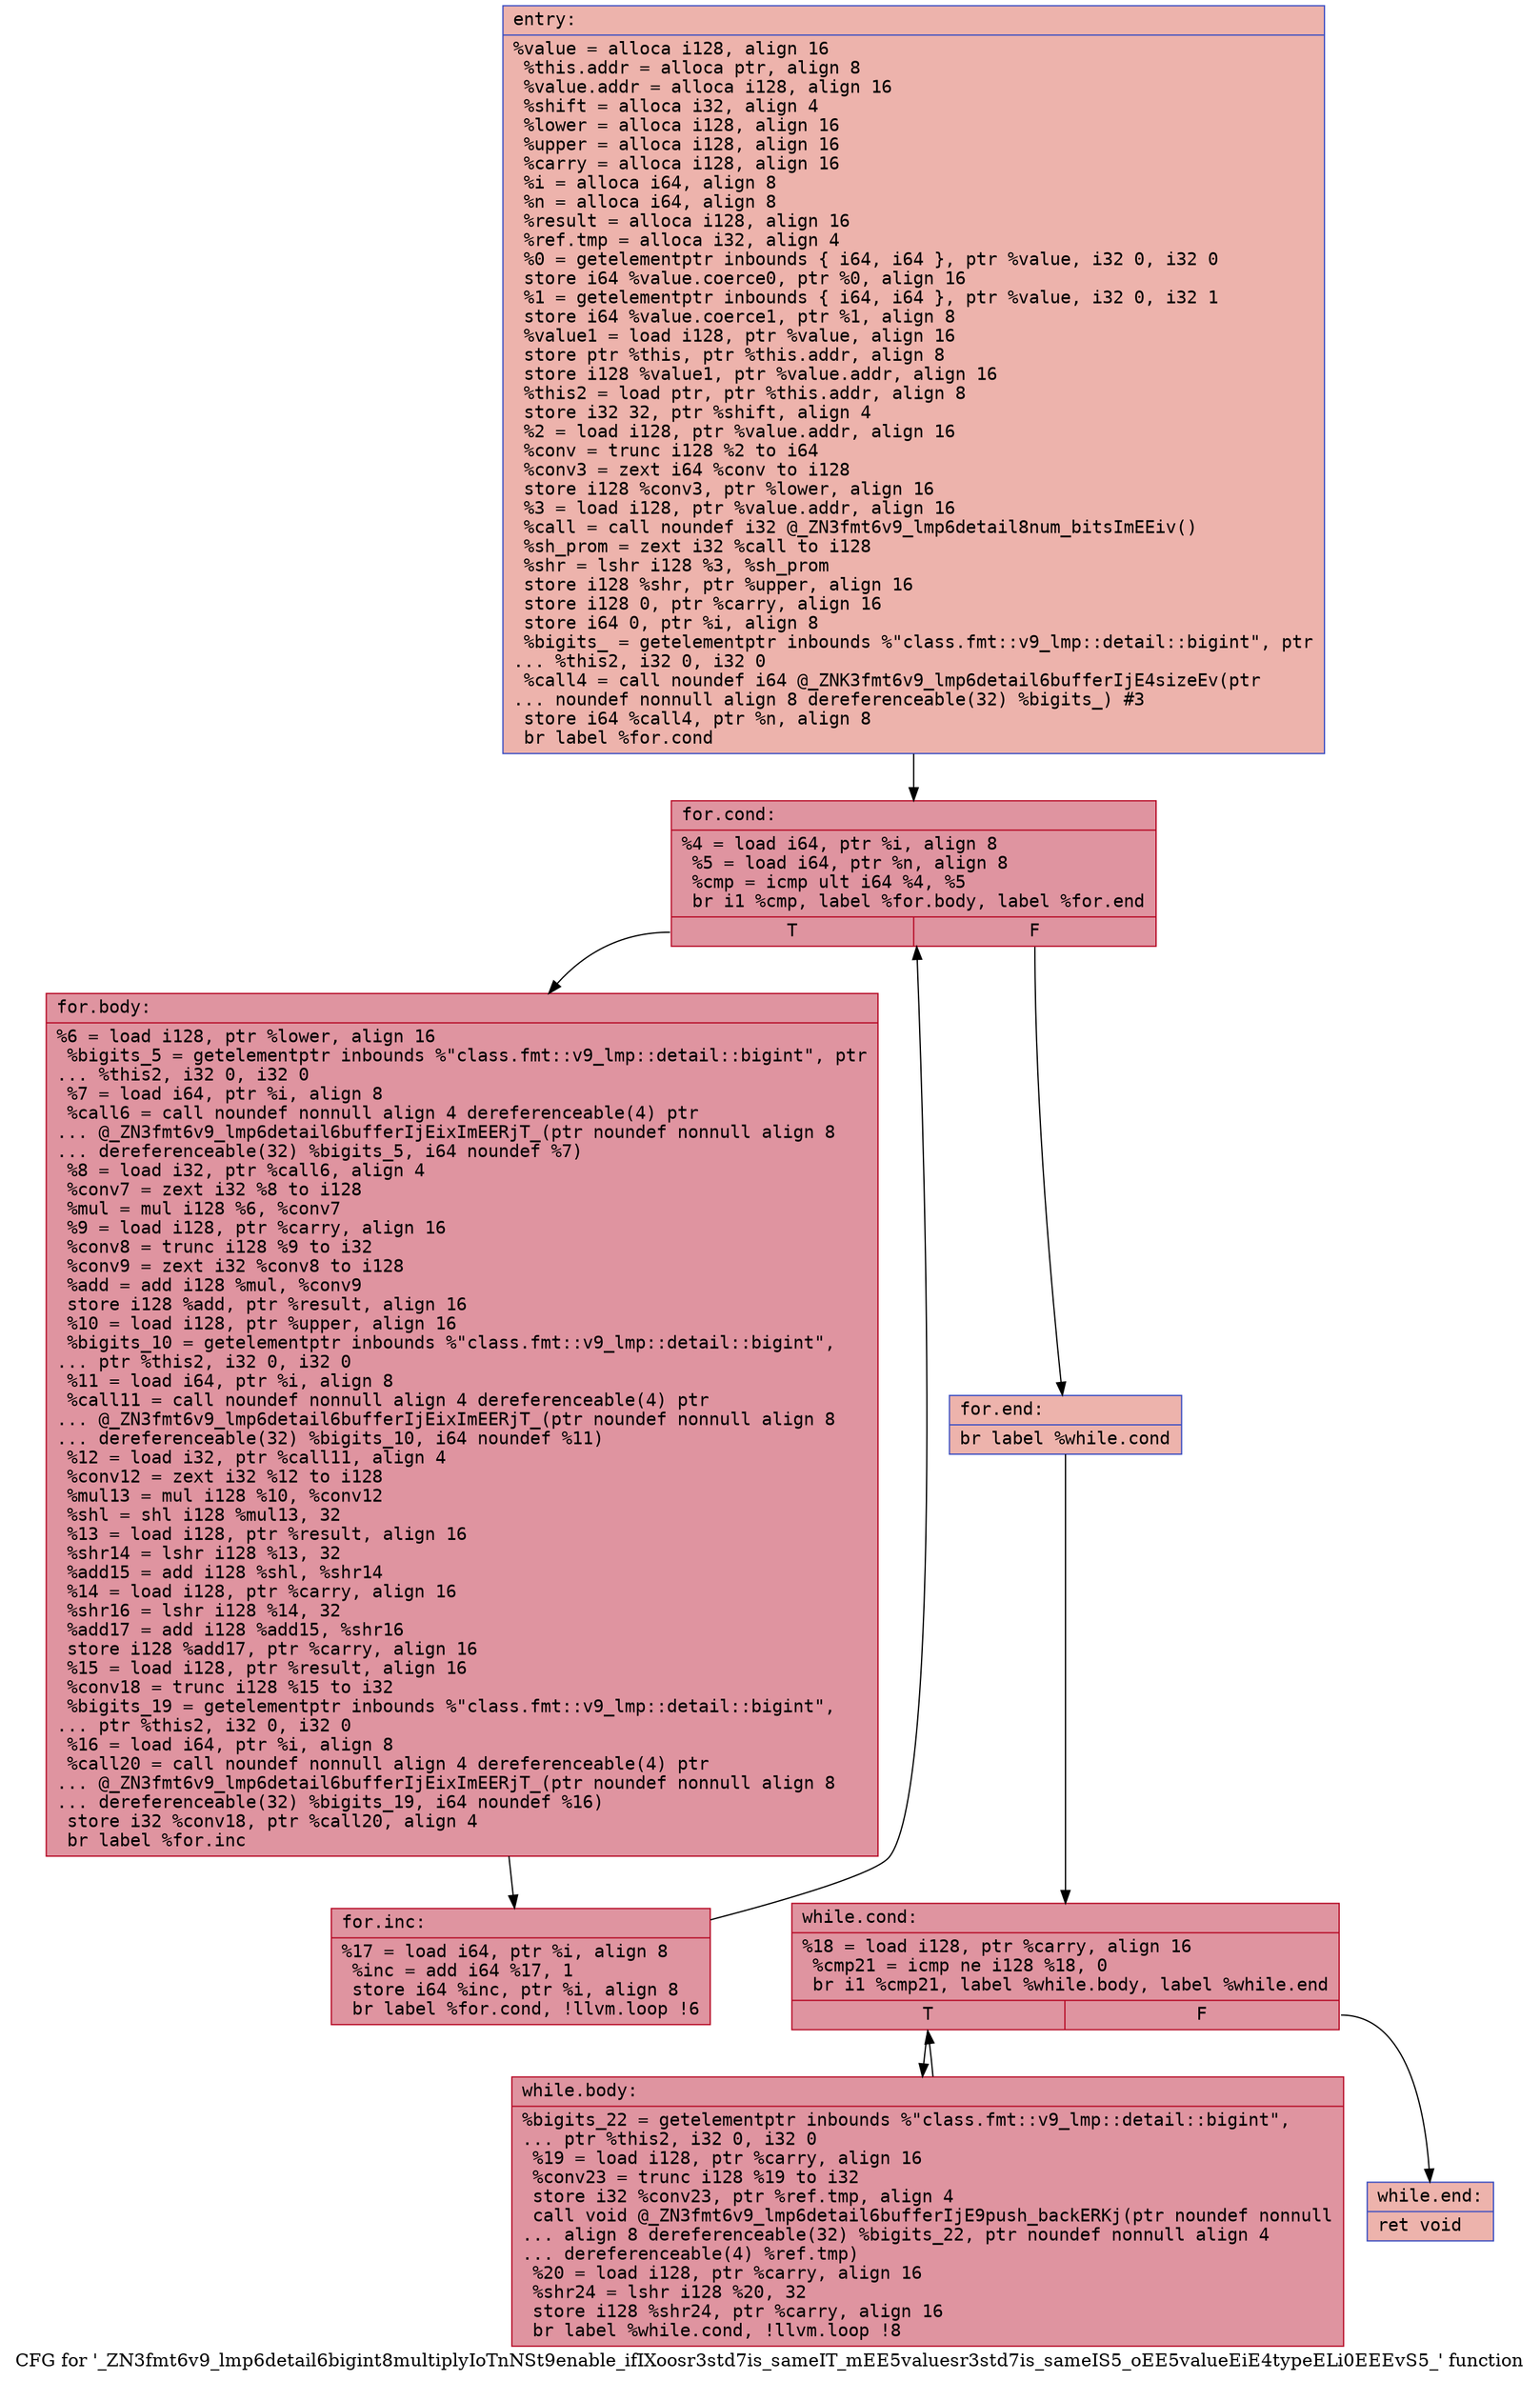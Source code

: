 digraph "CFG for '_ZN3fmt6v9_lmp6detail6bigint8multiplyIoTnNSt9enable_ifIXoosr3std7is_sameIT_mEE5valuesr3std7is_sameIS5_oEE5valueEiE4typeELi0EEEvS5_' function" {
	label="CFG for '_ZN3fmt6v9_lmp6detail6bigint8multiplyIoTnNSt9enable_ifIXoosr3std7is_sameIT_mEE5valuesr3std7is_sameIS5_oEE5valueEiE4typeELi0EEEvS5_' function";

	Node0x556bfec85de0 [shape=record,color="#3d50c3ff", style=filled, fillcolor="#d6524470" fontname="Courier",label="{entry:\l|  %value = alloca i128, align 16\l  %this.addr = alloca ptr, align 8\l  %value.addr = alloca i128, align 16\l  %shift = alloca i32, align 4\l  %lower = alloca i128, align 16\l  %upper = alloca i128, align 16\l  %carry = alloca i128, align 16\l  %i = alloca i64, align 8\l  %n = alloca i64, align 8\l  %result = alloca i128, align 16\l  %ref.tmp = alloca i32, align 4\l  %0 = getelementptr inbounds \{ i64, i64 \}, ptr %value, i32 0, i32 0\l  store i64 %value.coerce0, ptr %0, align 16\l  %1 = getelementptr inbounds \{ i64, i64 \}, ptr %value, i32 0, i32 1\l  store i64 %value.coerce1, ptr %1, align 8\l  %value1 = load i128, ptr %value, align 16\l  store ptr %this, ptr %this.addr, align 8\l  store i128 %value1, ptr %value.addr, align 16\l  %this2 = load ptr, ptr %this.addr, align 8\l  store i32 32, ptr %shift, align 4\l  %2 = load i128, ptr %value.addr, align 16\l  %conv = trunc i128 %2 to i64\l  %conv3 = zext i64 %conv to i128\l  store i128 %conv3, ptr %lower, align 16\l  %3 = load i128, ptr %value.addr, align 16\l  %call = call noundef i32 @_ZN3fmt6v9_lmp6detail8num_bitsImEEiv()\l  %sh_prom = zext i32 %call to i128\l  %shr = lshr i128 %3, %sh_prom\l  store i128 %shr, ptr %upper, align 16\l  store i128 0, ptr %carry, align 16\l  store i64 0, ptr %i, align 8\l  %bigits_ = getelementptr inbounds %\"class.fmt::v9_lmp::detail::bigint\", ptr\l... %this2, i32 0, i32 0\l  %call4 = call noundef i64 @_ZNK3fmt6v9_lmp6detail6bufferIjE4sizeEv(ptr\l... noundef nonnull align 8 dereferenceable(32) %bigits_) #3\l  store i64 %call4, ptr %n, align 8\l  br label %for.cond\l}"];
	Node0x556bfec85de0 -> Node0x556bfec875d0[tooltip="entry -> for.cond\nProbability 100.00%" ];
	Node0x556bfec875d0 [shape=record,color="#b70d28ff", style=filled, fillcolor="#b70d2870" fontname="Courier",label="{for.cond:\l|  %4 = load i64, ptr %i, align 8\l  %5 = load i64, ptr %n, align 8\l  %cmp = icmp ult i64 %4, %5\l  br i1 %cmp, label %for.body, label %for.end\l|{<s0>T|<s1>F}}"];
	Node0x556bfec875d0:s0 -> Node0x556bfec87940[tooltip="for.cond -> for.body\nProbability 96.88%" ];
	Node0x556bfec875d0:s1 -> Node0x556bfec879c0[tooltip="for.cond -> for.end\nProbability 3.12%" ];
	Node0x556bfec87940 [shape=record,color="#b70d28ff", style=filled, fillcolor="#b70d2870" fontname="Courier",label="{for.body:\l|  %6 = load i128, ptr %lower, align 16\l  %bigits_5 = getelementptr inbounds %\"class.fmt::v9_lmp::detail::bigint\", ptr\l... %this2, i32 0, i32 0\l  %7 = load i64, ptr %i, align 8\l  %call6 = call noundef nonnull align 4 dereferenceable(4) ptr\l... @_ZN3fmt6v9_lmp6detail6bufferIjEixImEERjT_(ptr noundef nonnull align 8\l... dereferenceable(32) %bigits_5, i64 noundef %7)\l  %8 = load i32, ptr %call6, align 4\l  %conv7 = zext i32 %8 to i128\l  %mul = mul i128 %6, %conv7\l  %9 = load i128, ptr %carry, align 16\l  %conv8 = trunc i128 %9 to i32\l  %conv9 = zext i32 %conv8 to i128\l  %add = add i128 %mul, %conv9\l  store i128 %add, ptr %result, align 16\l  %10 = load i128, ptr %upper, align 16\l  %bigits_10 = getelementptr inbounds %\"class.fmt::v9_lmp::detail::bigint\",\l... ptr %this2, i32 0, i32 0\l  %11 = load i64, ptr %i, align 8\l  %call11 = call noundef nonnull align 4 dereferenceable(4) ptr\l... @_ZN3fmt6v9_lmp6detail6bufferIjEixImEERjT_(ptr noundef nonnull align 8\l... dereferenceable(32) %bigits_10, i64 noundef %11)\l  %12 = load i32, ptr %call11, align 4\l  %conv12 = zext i32 %12 to i128\l  %mul13 = mul i128 %10, %conv12\l  %shl = shl i128 %mul13, 32\l  %13 = load i128, ptr %result, align 16\l  %shr14 = lshr i128 %13, 32\l  %add15 = add i128 %shl, %shr14\l  %14 = load i128, ptr %carry, align 16\l  %shr16 = lshr i128 %14, 32\l  %add17 = add i128 %add15, %shr16\l  store i128 %add17, ptr %carry, align 16\l  %15 = load i128, ptr %result, align 16\l  %conv18 = trunc i128 %15 to i32\l  %bigits_19 = getelementptr inbounds %\"class.fmt::v9_lmp::detail::bigint\",\l... ptr %this2, i32 0, i32 0\l  %16 = load i64, ptr %i, align 8\l  %call20 = call noundef nonnull align 4 dereferenceable(4) ptr\l... @_ZN3fmt6v9_lmp6detail6bufferIjEixImEERjT_(ptr noundef nonnull align 8\l... dereferenceable(32) %bigits_19, i64 noundef %16)\l  store i32 %conv18, ptr %call20, align 4\l  br label %for.inc\l}"];
	Node0x556bfec87940 -> Node0x556bfec89110[tooltip="for.body -> for.inc\nProbability 100.00%" ];
	Node0x556bfec89110 [shape=record,color="#b70d28ff", style=filled, fillcolor="#b70d2870" fontname="Courier",label="{for.inc:\l|  %17 = load i64, ptr %i, align 8\l  %inc = add i64 %17, 1\l  store i64 %inc, ptr %i, align 8\l  br label %for.cond, !llvm.loop !6\l}"];
	Node0x556bfec89110 -> Node0x556bfec875d0[tooltip="for.inc -> for.cond\nProbability 100.00%" ];
	Node0x556bfec879c0 [shape=record,color="#3d50c3ff", style=filled, fillcolor="#d6524470" fontname="Courier",label="{for.end:\l|  br label %while.cond\l}"];
	Node0x556bfec879c0 -> Node0x556bfec87800[tooltip="for.end -> while.cond\nProbability 100.00%" ];
	Node0x556bfec87800 [shape=record,color="#b70d28ff", style=filled, fillcolor="#b70d2870" fontname="Courier",label="{while.cond:\l|  %18 = load i128, ptr %carry, align 16\l  %cmp21 = icmp ne i128 %18, 0\l  br i1 %cmp21, label %while.body, label %while.end\l|{<s0>T|<s1>F}}"];
	Node0x556bfec87800:s0 -> Node0x556bfec89a30[tooltip="while.cond -> while.body\nProbability 96.88%" ];
	Node0x556bfec87800:s1 -> Node0x556bfec89a80[tooltip="while.cond -> while.end\nProbability 3.12%" ];
	Node0x556bfec89a30 [shape=record,color="#b70d28ff", style=filled, fillcolor="#b70d2870" fontname="Courier",label="{while.body:\l|  %bigits_22 = getelementptr inbounds %\"class.fmt::v9_lmp::detail::bigint\",\l... ptr %this2, i32 0, i32 0\l  %19 = load i128, ptr %carry, align 16\l  %conv23 = trunc i128 %19 to i32\l  store i32 %conv23, ptr %ref.tmp, align 4\l  call void @_ZN3fmt6v9_lmp6detail6bufferIjE9push_backERKj(ptr noundef nonnull\l... align 8 dereferenceable(32) %bigits_22, ptr noundef nonnull align 4\l... dereferenceable(4) %ref.tmp)\l  %20 = load i128, ptr %carry, align 16\l  %shr24 = lshr i128 %20, 32\l  store i128 %shr24, ptr %carry, align 16\l  br label %while.cond, !llvm.loop !8\l}"];
	Node0x556bfec89a30 -> Node0x556bfec87800[tooltip="while.body -> while.cond\nProbability 100.00%" ];
	Node0x556bfec89a80 [shape=record,color="#3d50c3ff", style=filled, fillcolor="#d6524470" fontname="Courier",label="{while.end:\l|  ret void\l}"];
}
